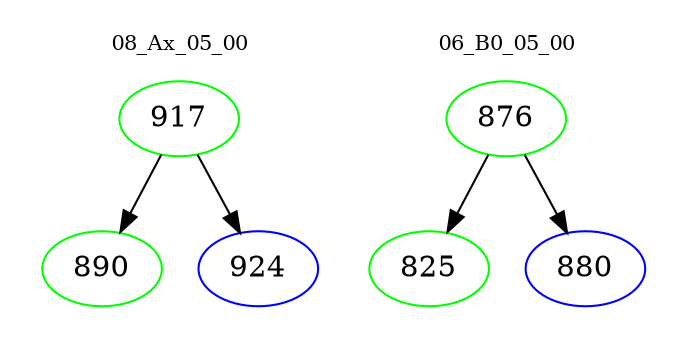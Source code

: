 digraph{
subgraph cluster_0 {
color = white
label = "08_Ax_05_00";
fontsize=10;
T0_917 [label="917", color="green"]
T0_917 -> T0_890 [color="black"]
T0_890 [label="890", color="green"]
T0_917 -> T0_924 [color="black"]
T0_924 [label="924", color="blue"]
}
subgraph cluster_1 {
color = white
label = "06_B0_05_00";
fontsize=10;
T1_876 [label="876", color="green"]
T1_876 -> T1_825 [color="black"]
T1_825 [label="825", color="green"]
T1_876 -> T1_880 [color="black"]
T1_880 [label="880", color="blue"]
}
}
